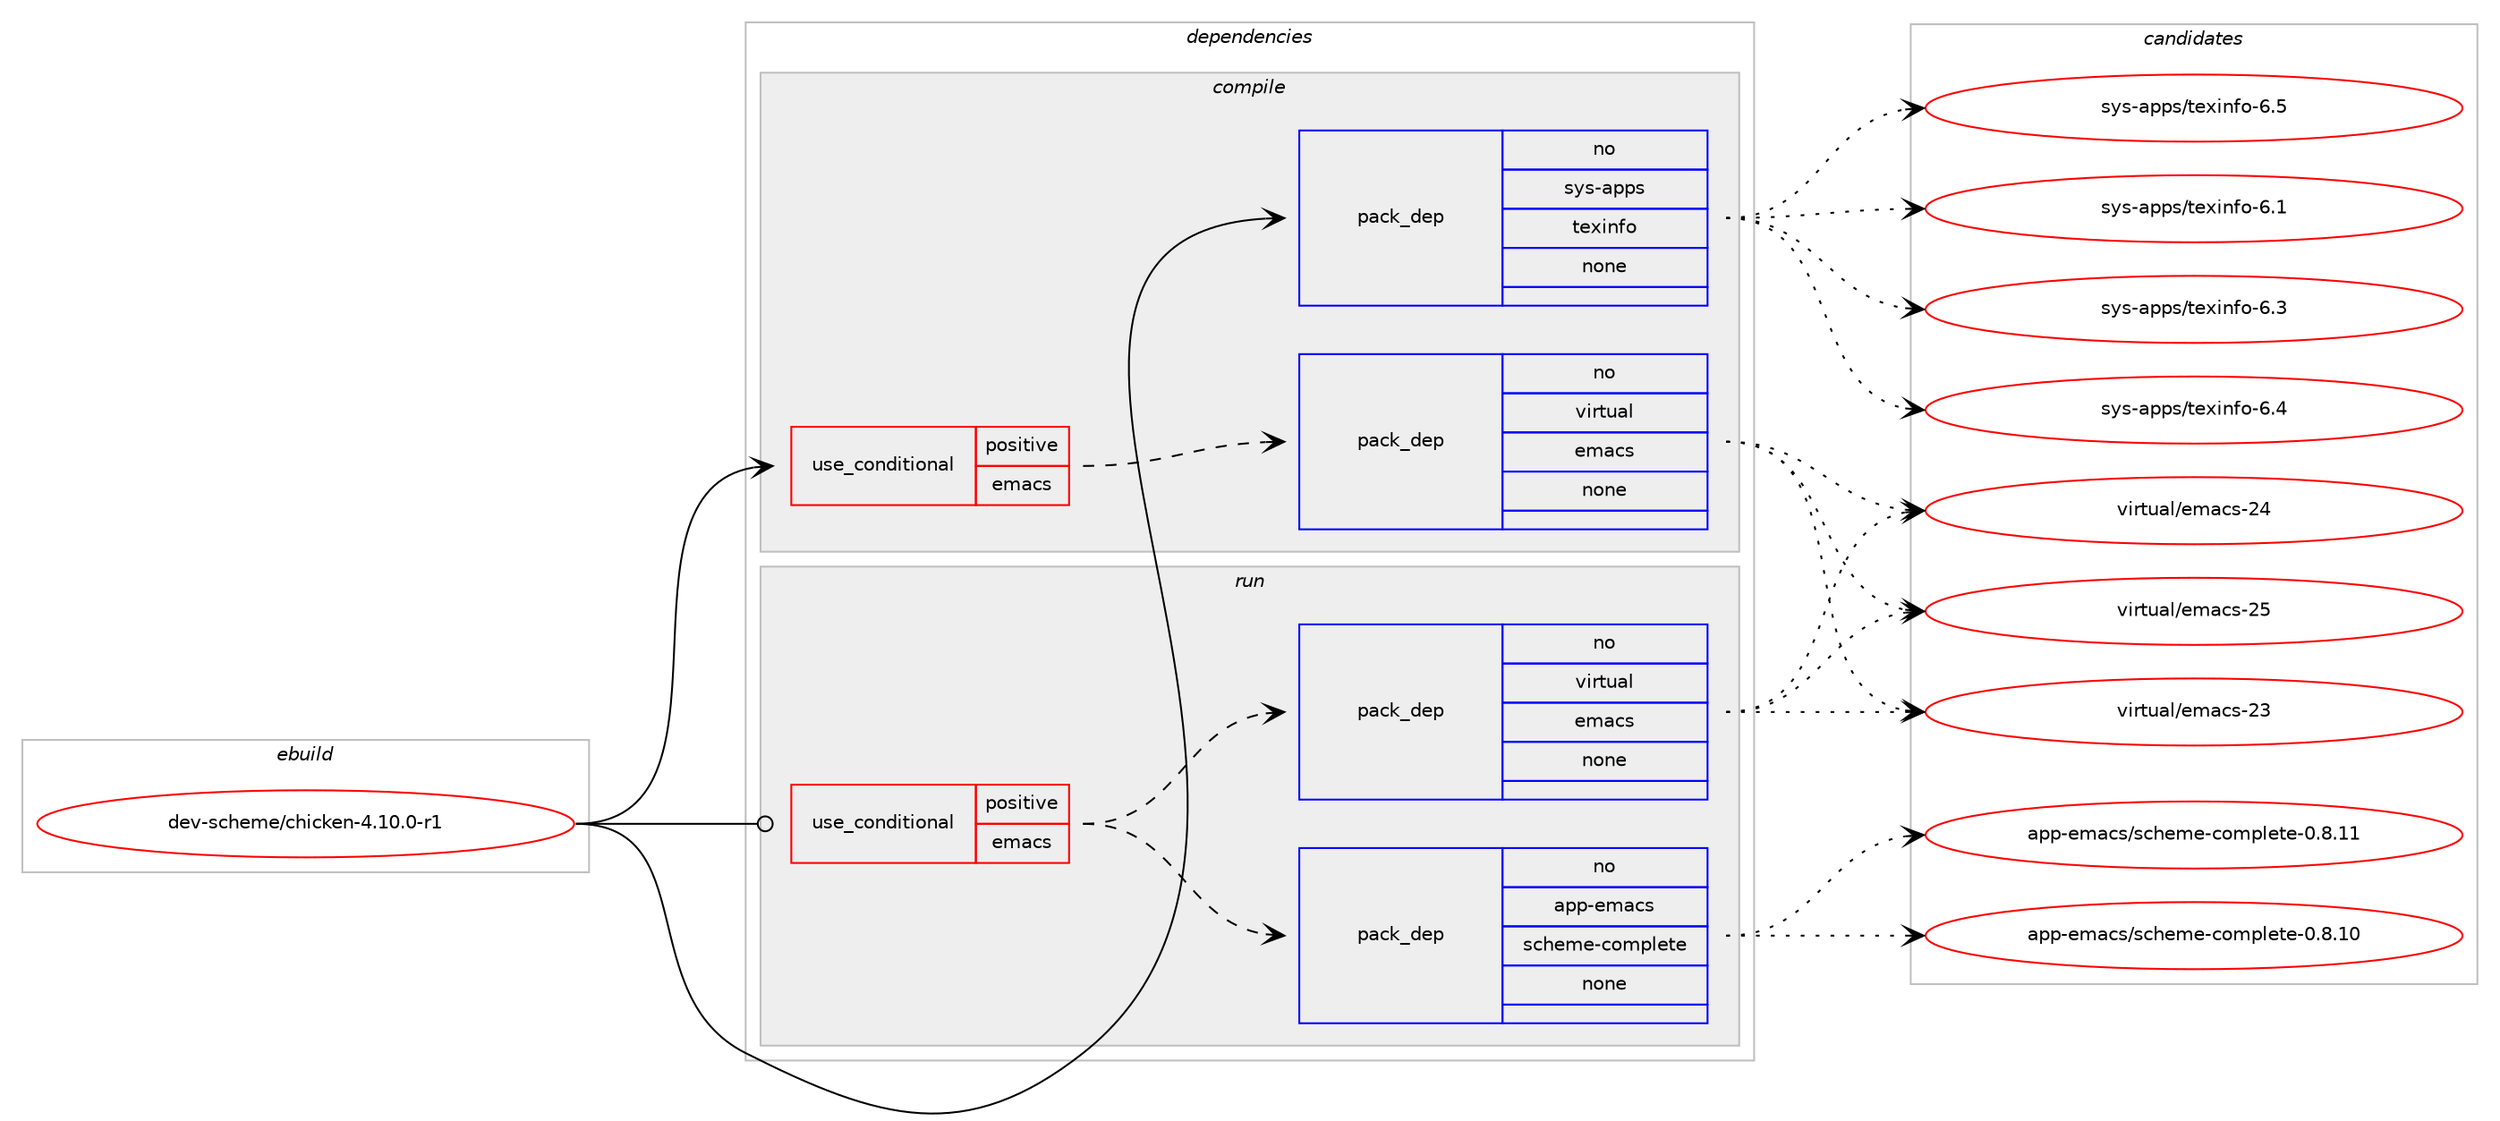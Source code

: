 digraph prolog {

# *************
# Graph options
# *************

newrank=true;
concentrate=true;
compound=true;
graph [rankdir=LR,fontname=Helvetica,fontsize=10,ranksep=1.5];#, ranksep=2.5, nodesep=0.2];
edge  [arrowhead=vee];
node  [fontname=Helvetica,fontsize=10];

# **********
# The ebuild
# **********

subgraph cluster_leftcol {
color=gray;
rank=same;
label=<<i>ebuild</i>>;
id [label="dev-scheme/chicken-4.10.0-r1", color=red, width=4, href="../dev-scheme/chicken-4.10.0-r1.svg"];
}

# ****************
# The dependencies
# ****************

subgraph cluster_midcol {
color=gray;
label=<<i>dependencies</i>>;
subgraph cluster_compile {
fillcolor="#eeeeee";
style=filled;
label=<<i>compile</i>>;
subgraph cond77022 {
dependency278743 [label=<<TABLE BORDER="0" CELLBORDER="1" CELLSPACING="0" CELLPADDING="4"><TR><TD ROWSPAN="3" CELLPADDING="10">use_conditional</TD></TR><TR><TD>positive</TD></TR><TR><TD>emacs</TD></TR></TABLE>>, shape=none, color=red];
subgraph pack197594 {
dependency278744 [label=<<TABLE BORDER="0" CELLBORDER="1" CELLSPACING="0" CELLPADDING="4" WIDTH="220"><TR><TD ROWSPAN="6" CELLPADDING="30">pack_dep</TD></TR><TR><TD WIDTH="110">no</TD></TR><TR><TD>virtual</TD></TR><TR><TD>emacs</TD></TR><TR><TD>none</TD></TR><TR><TD></TD></TR></TABLE>>, shape=none, color=blue];
}
dependency278743:e -> dependency278744:w [weight=20,style="dashed",arrowhead="vee"];
}
id:e -> dependency278743:w [weight=20,style="solid",arrowhead="vee"];
subgraph pack197595 {
dependency278745 [label=<<TABLE BORDER="0" CELLBORDER="1" CELLSPACING="0" CELLPADDING="4" WIDTH="220"><TR><TD ROWSPAN="6" CELLPADDING="30">pack_dep</TD></TR><TR><TD WIDTH="110">no</TD></TR><TR><TD>sys-apps</TD></TR><TR><TD>texinfo</TD></TR><TR><TD>none</TD></TR><TR><TD></TD></TR></TABLE>>, shape=none, color=blue];
}
id:e -> dependency278745:w [weight=20,style="solid",arrowhead="vee"];
}
subgraph cluster_compileandrun {
fillcolor="#eeeeee";
style=filled;
label=<<i>compile and run</i>>;
}
subgraph cluster_run {
fillcolor="#eeeeee";
style=filled;
label=<<i>run</i>>;
subgraph cond77023 {
dependency278746 [label=<<TABLE BORDER="0" CELLBORDER="1" CELLSPACING="0" CELLPADDING="4"><TR><TD ROWSPAN="3" CELLPADDING="10">use_conditional</TD></TR><TR><TD>positive</TD></TR><TR><TD>emacs</TD></TR></TABLE>>, shape=none, color=red];
subgraph pack197596 {
dependency278747 [label=<<TABLE BORDER="0" CELLBORDER="1" CELLSPACING="0" CELLPADDING="4" WIDTH="220"><TR><TD ROWSPAN="6" CELLPADDING="30">pack_dep</TD></TR><TR><TD WIDTH="110">no</TD></TR><TR><TD>virtual</TD></TR><TR><TD>emacs</TD></TR><TR><TD>none</TD></TR><TR><TD></TD></TR></TABLE>>, shape=none, color=blue];
}
dependency278746:e -> dependency278747:w [weight=20,style="dashed",arrowhead="vee"];
subgraph pack197597 {
dependency278748 [label=<<TABLE BORDER="0" CELLBORDER="1" CELLSPACING="0" CELLPADDING="4" WIDTH="220"><TR><TD ROWSPAN="6" CELLPADDING="30">pack_dep</TD></TR><TR><TD WIDTH="110">no</TD></TR><TR><TD>app-emacs</TD></TR><TR><TD>scheme-complete</TD></TR><TR><TD>none</TD></TR><TR><TD></TD></TR></TABLE>>, shape=none, color=blue];
}
dependency278746:e -> dependency278748:w [weight=20,style="dashed",arrowhead="vee"];
}
id:e -> dependency278746:w [weight=20,style="solid",arrowhead="odot"];
}
}

# **************
# The candidates
# **************

subgraph cluster_choices {
rank=same;
color=gray;
label=<<i>candidates</i>>;

subgraph choice197594 {
color=black;
nodesep=1;
choice11810511411611797108471011099799115455051 [label="virtual/emacs-23", color=red, width=4,href="../virtual/emacs-23.svg"];
choice11810511411611797108471011099799115455052 [label="virtual/emacs-24", color=red, width=4,href="../virtual/emacs-24.svg"];
choice11810511411611797108471011099799115455053 [label="virtual/emacs-25", color=red, width=4,href="../virtual/emacs-25.svg"];
dependency278744:e -> choice11810511411611797108471011099799115455051:w [style=dotted,weight="100"];
dependency278744:e -> choice11810511411611797108471011099799115455052:w [style=dotted,weight="100"];
dependency278744:e -> choice11810511411611797108471011099799115455053:w [style=dotted,weight="100"];
}
subgraph choice197595 {
color=black;
nodesep=1;
choice11512111545971121121154711610112010511010211145544649 [label="sys-apps/texinfo-6.1", color=red, width=4,href="../sys-apps/texinfo-6.1.svg"];
choice11512111545971121121154711610112010511010211145544651 [label="sys-apps/texinfo-6.3", color=red, width=4,href="../sys-apps/texinfo-6.3.svg"];
choice11512111545971121121154711610112010511010211145544652 [label="sys-apps/texinfo-6.4", color=red, width=4,href="../sys-apps/texinfo-6.4.svg"];
choice11512111545971121121154711610112010511010211145544653 [label="sys-apps/texinfo-6.5", color=red, width=4,href="../sys-apps/texinfo-6.5.svg"];
dependency278745:e -> choice11512111545971121121154711610112010511010211145544649:w [style=dotted,weight="100"];
dependency278745:e -> choice11512111545971121121154711610112010511010211145544651:w [style=dotted,weight="100"];
dependency278745:e -> choice11512111545971121121154711610112010511010211145544652:w [style=dotted,weight="100"];
dependency278745:e -> choice11512111545971121121154711610112010511010211145544653:w [style=dotted,weight="100"];
}
subgraph choice197596 {
color=black;
nodesep=1;
choice11810511411611797108471011099799115455051 [label="virtual/emacs-23", color=red, width=4,href="../virtual/emacs-23.svg"];
choice11810511411611797108471011099799115455052 [label="virtual/emacs-24", color=red, width=4,href="../virtual/emacs-24.svg"];
choice11810511411611797108471011099799115455053 [label="virtual/emacs-25", color=red, width=4,href="../virtual/emacs-25.svg"];
dependency278747:e -> choice11810511411611797108471011099799115455051:w [style=dotted,weight="100"];
dependency278747:e -> choice11810511411611797108471011099799115455052:w [style=dotted,weight="100"];
dependency278747:e -> choice11810511411611797108471011099799115455053:w [style=dotted,weight="100"];
}
subgraph choice197597 {
color=black;
nodesep=1;
choice971121124510110997991154711599104101109101459911110911210810111610145484656464948 [label="app-emacs/scheme-complete-0.8.10", color=red, width=4,href="../app-emacs/scheme-complete-0.8.10.svg"];
choice971121124510110997991154711599104101109101459911110911210810111610145484656464949 [label="app-emacs/scheme-complete-0.8.11", color=red, width=4,href="../app-emacs/scheme-complete-0.8.11.svg"];
dependency278748:e -> choice971121124510110997991154711599104101109101459911110911210810111610145484656464948:w [style=dotted,weight="100"];
dependency278748:e -> choice971121124510110997991154711599104101109101459911110911210810111610145484656464949:w [style=dotted,weight="100"];
}
}

}
